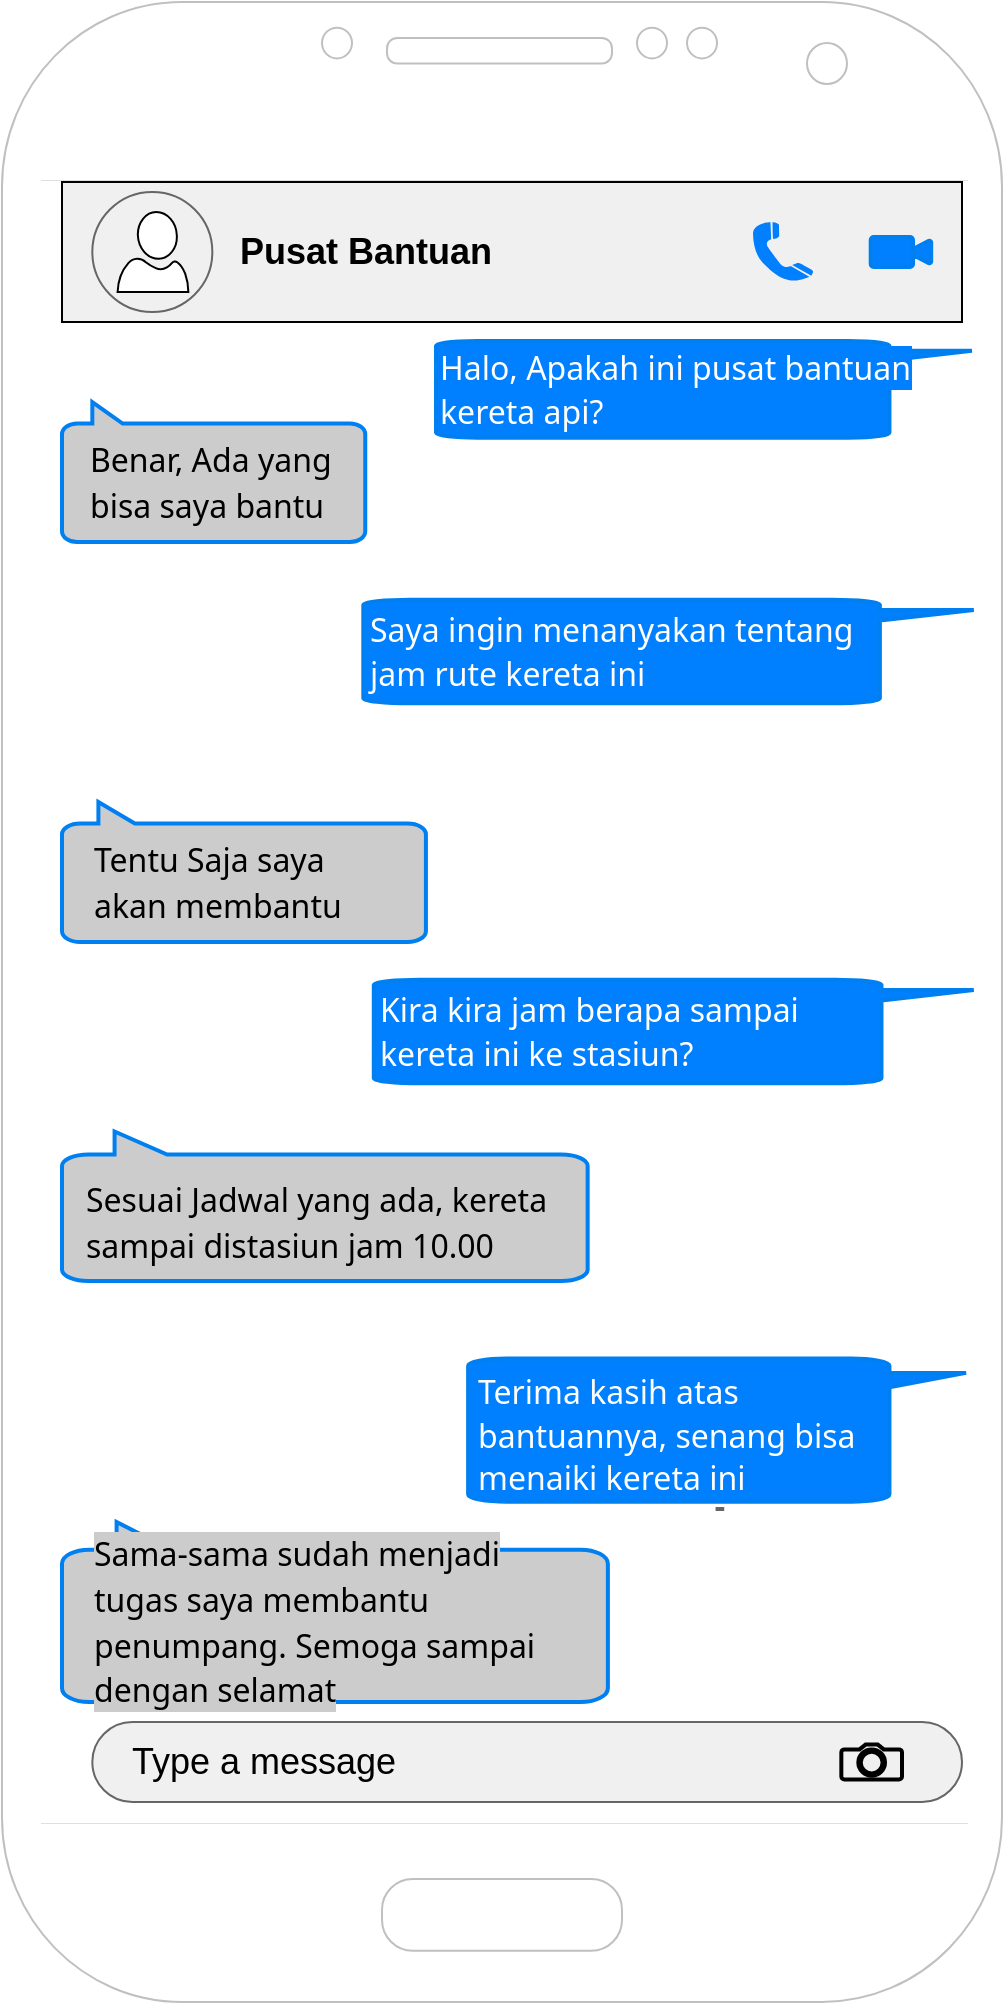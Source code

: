 <mxfile>
    <diagram id="XFmrAFkPOiRvbmgVfRLa" name="Page-1">
        <mxGraphModel dx="1523" dy="874" grid="1" gridSize="10" guides="1" tooltips="1" connect="1" arrows="1" fold="1" page="1" pageScale="1" pageWidth="850" pageHeight="1100" math="0" shadow="0">
            <root>
                <mxCell id="0"/>
                <mxCell id="1" parent="0"/>
                <mxCell id="2" value="" style="verticalLabelPosition=bottom;verticalAlign=top;html=1;shadow=0;dashed=0;strokeWidth=1;shape=mxgraph.android.phone2;strokeColor=#c0c0c0;" vertex="1" parent="1">
                    <mxGeometry x="170" y="20" width="500" height="1000" as="geometry"/>
                </mxCell>
                <mxCell id="3" value="" style="group" vertex="1" connectable="0" parent="1">
                    <mxGeometry x="200" y="110" width="465" height="820" as="geometry"/>
                </mxCell>
                <mxCell id="4" value="" style="rounded=0;whiteSpace=wrap;html=1;strokeColor=#FFFFFF;fontSize=17;fontColor=#666666;fillColor=#FFFFFF;" vertex="1" parent="3">
                    <mxGeometry x="-10.109" width="465" height="820" as="geometry"/>
                </mxCell>
                <mxCell id="33" value="&lt;font color=&quot;#666666&quot; style=&quot;font-size: 17px;&quot;&gt;&lt;b&gt;-&lt;/b&gt;&lt;/font&gt;" style="text;align=center;html=1;verticalAlign=middle;whiteSpace=wrap;rounded=0;fillColor=none;gradientColor=none;fontColor=#000000;" vertex="1" parent="3">
                    <mxGeometry x="311.685" y="649.167" width="33.696" height="27.333" as="geometry"/>
                </mxCell>
                <mxCell id="73" value="" style="rounded=0;whiteSpace=wrap;html=1;fillColor=#f0f0f0;" vertex="1" parent="3">
                    <mxGeometry width="450" height="70" as="geometry"/>
                </mxCell>
                <mxCell id="74" value="" style="shape=mxgraph.signs.tech.telephone_3;html=1;pointerEvents=1;fillColor=#007FFF;strokeColor=none;verticalLabelPosition=bottom;verticalAlign=top;align=center;" vertex="1" parent="3">
                    <mxGeometry x="345.384" y="20" width="30.326" height="30" as="geometry"/>
                </mxCell>
                <mxCell id="75" value="" style="html=1;verticalLabelPosition=bottom;align=center;labelBackgroundColor=#ffffff;verticalAlign=top;strokeWidth=2;strokeColor=#0080F0;shadow=0;dashed=0;shape=mxgraph.ios7.icons.video_conversation;fillColor=#007FFF;" vertex="1" parent="3">
                    <mxGeometry x="404.348" y="27.5" width="30.326" height="15" as="geometry"/>
                </mxCell>
                <mxCell id="77" value="&lt;font color=&quot;#000000&quot;&gt;&lt;span style=&quot;font-size: 18px;&quot;&gt;&lt;b&gt;Pusat Bantuan&lt;/b&gt;&lt;/span&gt;&lt;/font&gt;" style="text;strokeColor=none;align=center;fillColor=none;html=1;verticalAlign=middle;whiteSpace=wrap;rounded=0;" vertex="1" parent="3">
                    <mxGeometry x="65.707" y="20" width="171.848" height="30" as="geometry"/>
                </mxCell>
                <mxCell id="79" value="" style="ellipse;whiteSpace=wrap;html=1;aspect=fixed;fontSize=18;fontColor=#000000;fillColor=#F0F0F0;strokeColor=#666666;gradientColor=none;" vertex="1" parent="3">
                    <mxGeometry x="15.163" y="5" width="60" height="60" as="geometry"/>
                </mxCell>
                <mxCell id="80" value="" style="verticalLabelPosition=bottom;html=1;verticalAlign=top;align=center;shape=mxgraph.azure.user;fontSize=18;" vertex="1" parent="3">
                    <mxGeometry x="27.799" y="15" width="35.38" height="40" as="geometry"/>
                </mxCell>
                <mxCell id="84" value="" style="rounded=1;whiteSpace=wrap;html=1;strokeColor=#666666;fontSize=18;fontColor=#000000;fillColor=#F0F0F0;gradientColor=none;arcSize=50;" vertex="1" parent="3">
                    <mxGeometry x="15.16" y="770" width="434.84" height="40" as="geometry"/>
                </mxCell>
                <mxCell id="85" value="&lt;font color=&quot;#000000&quot;&gt;&lt;span style=&quot;font-size: 18px;&quot;&gt;Type a message&lt;/span&gt;&lt;/font&gt;" style="text;strokeColor=none;align=center;fillColor=none;html=1;verticalAlign=middle;whiteSpace=wrap;rounded=0;" vertex="1" parent="3">
                    <mxGeometry x="15.163" y="775" width="171.848" height="30" as="geometry"/>
                </mxCell>
                <mxCell id="86" value="" style="html=1;verticalLabelPosition=bottom;align=center;labelBackgroundColor=#ffffff;verticalAlign=top;strokeWidth=2;strokeColor=#000000;shadow=0;dashed=0;shape=mxgraph.ios7.icons.camera;rounded=1;fontSize=18;fontColor=#000000;fillColor=#F0F0F0;gradientColor=none;" vertex="1" parent="3">
                    <mxGeometry x="389.672" y="781.3" width="30.326" height="17.4" as="geometry"/>
                </mxCell>
                <mxCell id="87" value="" style="html=1;verticalLabelPosition=bottom;align=center;labelBackgroundColor=#ffffff;verticalAlign=top;strokeWidth=2;strokeColor=#0080F0;shadow=0;dashed=0;shape=mxgraph.ios7.icons.message;rounded=1;fontSize=18;fontColor=#000000;fillColor=#007FFF;gradientColor=none;rotation=-90;" vertex="1" parent="3">
                    <mxGeometry x="296.81" y="-30.31" width="48.33" height="267.94" as="geometry"/>
                </mxCell>
                <mxCell id="88" value="&lt;span style=&quot;font-family: Söhne, ui-sans-serif, system-ui, -apple-system, &amp;quot;Segoe UI&amp;quot;, Roboto, Ubuntu, Cantarell, &amp;quot;Noto Sans&amp;quot;, sans-serif, &amp;quot;Helvetica Neue&amp;quot;, Arial, &amp;quot;Apple Color Emoji&amp;quot;, &amp;quot;Segoe UI Emoji&amp;quot;, &amp;quot;Segoe UI Symbol&amp;quot;, &amp;quot;Noto Color Emoji&amp;quot;; font-size: 16px; background-color: rgb(0, 127, 255);&quot;&gt;&lt;font color=&quot;#ffffff&quot;&gt;Halo, Apakah ini pusat bantuan kereta api?&lt;/font&gt;&lt;/span&gt;" style="text;strokeColor=none;align=left;fillColor=none;html=1;verticalAlign=middle;whiteSpace=wrap;rounded=0;fontSize=18;fontColor=#000000;" vertex="1" parent="3">
                    <mxGeometry x="187.015" y="55.04" width="247.663" height="97.25" as="geometry"/>
                </mxCell>
                <mxCell id="98" value="" style="html=1;verticalLabelPosition=bottom;align=center;labelBackgroundColor=#ffffff;verticalAlign=top;strokeWidth=2;strokeColor=#0080F0;shadow=0;dashed=0;shape=mxgraph.ios7.icons.message;rounded=1;fontSize=18;fontColor=#FFFFFF;fillColor=#CCCCCC;gradientColor=none;rotation=-180;" vertex="1" parent="3">
                    <mxGeometry y="110" width="151.63" height="70" as="geometry"/>
                </mxCell>
                <mxCell id="99" value="&lt;div style=&quot;text-align: start;&quot;&gt;&lt;font face=&quot;Söhne, ui-sans-serif, system-ui, -apple-system, Segoe UI, Roboto, Ubuntu, Cantarell, Noto Sans, sans-serif, Helvetica Neue, Arial, Apple Color Emoji, Segoe UI Emoji, Segoe UI Symbol, Noto Color Emoji&quot;&gt;&lt;span style=&quot;font-size: 16px; background-color: rgb(204, 204, 204);&quot;&gt;Benar, Ada yang bisa saya bantu&lt;/span&gt;&lt;/font&gt;&lt;/div&gt;" style="text;strokeColor=none;align=center;fillColor=none;html=1;verticalAlign=middle;whiteSpace=wrap;rounded=0;fontSize=18;fontColor=#000000;" vertex="1" parent="3">
                    <mxGeometry x="12.636" y="130" width="126.359" height="40" as="geometry"/>
                </mxCell>
                <mxCell id="101" value="" style="html=1;verticalLabelPosition=bottom;align=center;labelBackgroundColor=#ffffff;verticalAlign=top;strokeWidth=2;strokeColor=#0080F0;shadow=0;dashed=0;shape=mxgraph.ios7.icons.message;rounded=1;fontSize=18;fontColor=#000000;fillColor=#007FFF;gradientColor=none;rotation=-90;" vertex="1" parent="3">
                    <mxGeometry x="277.37" y="82.13" width="51.81" height="305.25" as="geometry"/>
                </mxCell>
                <mxCell id="103" value="&lt;span style=&quot;font-family: Söhne, ui-sans-serif, system-ui, -apple-system, &amp;quot;Segoe UI&amp;quot;, Roboto, Ubuntu, Cantarell, &amp;quot;Noto Sans&amp;quot;, sans-serif, &amp;quot;Helvetica Neue&amp;quot;, Arial, &amp;quot;Apple Color Emoji&amp;quot;, &amp;quot;Segoe UI Emoji&amp;quot;, &amp;quot;Segoe UI Symbol&amp;quot;, &amp;quot;Noto Color Emoji&amp;quot;; font-size: 16px; background-color: rgb(0, 127, 255);&quot;&gt;&lt;font color=&quot;#ffffff&quot;&gt;Saya ingin menanyakan tentang jam rute kereta ini&lt;/font&gt;&lt;/span&gt;" style="text;strokeColor=none;align=left;fillColor=none;html=1;verticalAlign=middle;whiteSpace=wrap;rounded=0;fontSize=18;fontColor=#000000;" vertex="1" parent="3">
                    <mxGeometry x="151.63" y="186.13" width="248.37" height="97.25" as="geometry"/>
                </mxCell>
                <mxCell id="105" value="" style="html=1;verticalLabelPosition=bottom;align=center;labelBackgroundColor=#ffffff;verticalAlign=top;strokeWidth=2;strokeColor=#0080F0;shadow=0;dashed=0;shape=mxgraph.ios7.icons.message;rounded=1;fontSize=18;fontColor=#FFFFFF;fillColor=#CCCCCC;gradientColor=none;rotation=-180;" vertex="1" parent="3">
                    <mxGeometry y="310" width="181.957" height="70" as="geometry"/>
                </mxCell>
                <mxCell id="107" value="&lt;div style=&quot;text-align: start;&quot;&gt;&lt;font face=&quot;Söhne, ui-sans-serif, system-ui, -apple-system, Segoe UI, Roboto, Ubuntu, Cantarell, Noto Sans, sans-serif, Helvetica Neue, Arial, Apple Color Emoji, Segoe UI Emoji, Segoe UI Symbol, Noto Color Emoji&quot;&gt;&lt;span style=&quot;font-size: 16px; background-color: rgb(204, 204, 204);&quot;&gt;Tentu Saja saya akan membantu&lt;/span&gt;&lt;/font&gt;&lt;/div&gt;" style="text;strokeColor=none;align=center;fillColor=none;html=1;verticalAlign=middle;whiteSpace=wrap;rounded=0;fontSize=18;fontColor=#000000;" vertex="1" parent="3">
                    <mxGeometry x="15.163" y="330" width="126.359" height="40" as="geometry"/>
                </mxCell>
                <mxCell id="108" value="" style="html=1;verticalLabelPosition=bottom;align=center;labelBackgroundColor=#ffffff;verticalAlign=top;strokeWidth=2;strokeColor=#0080F0;shadow=0;dashed=0;shape=mxgraph.ios7.icons.message;rounded=1;fontSize=18;fontColor=#000000;fillColor=#007FFF;gradientColor=none;rotation=-90;" vertex="1" parent="3">
                    <mxGeometry x="279.98" y="274.77" width="51.82" height="299.99" as="geometry"/>
                </mxCell>
                <mxCell id="109" value="&lt;span style=&quot;color: rgb(255, 255, 255); font-family: Söhne, ui-sans-serif, system-ui, -apple-system, &amp;quot;Segoe UI&amp;quot;, Roboto, Ubuntu, Cantarell, &amp;quot;Noto Sans&amp;quot;, sans-serif, &amp;quot;Helvetica Neue&amp;quot;, Arial, &amp;quot;Apple Color Emoji&amp;quot;, &amp;quot;Segoe UI Emoji&amp;quot;, &amp;quot;Segoe UI Symbol&amp;quot;, &amp;quot;Noto Color Emoji&amp;quot;; font-size: 16px; background-color: rgb(0, 127, 255);&quot;&gt;Kira kira jam berapa sampai kereta ini ke stasiun?&lt;/span&gt;" style="text;strokeColor=none;align=left;fillColor=none;html=1;verticalAlign=middle;whiteSpace=wrap;rounded=0;fontSize=18;fontColor=#000000;" vertex="1" parent="3">
                    <mxGeometry x="156.685" y="374.76" width="262.826" height="100" as="geometry"/>
                </mxCell>
                <mxCell id="110" value="" style="html=1;verticalLabelPosition=bottom;align=center;labelBackgroundColor=#ffffff;verticalAlign=top;strokeWidth=2;strokeColor=#0080F0;shadow=0;dashed=0;shape=mxgraph.ios7.icons.message;rounded=1;fontSize=18;fontColor=#FFFFFF;fillColor=#CCCCCC;gradientColor=none;rotation=-180;" vertex="1" parent="3">
                    <mxGeometry y="474.76" width="262.826" height="74.76" as="geometry"/>
                </mxCell>
                <mxCell id="111" value="&lt;div style=&quot;text-align: start;&quot;&gt;&lt;font face=&quot;Söhne, ui-sans-serif, system-ui, -apple-system, Segoe UI, Roboto, Ubuntu, Cantarell, Noto Sans, sans-serif, Helvetica Neue, Arial, Apple Color Emoji, Segoe UI Emoji, Segoe UI Symbol, Noto Color Emoji&quot;&gt;&lt;span style=&quot;font-size: 16px; background-color: rgb(204, 204, 204);&quot;&gt;Sesuai Jadwal yang ada, kereta sampai distasiun jam 10.00&lt;/span&gt;&lt;/font&gt;&lt;/div&gt;" style="text;strokeColor=none;align=center;fillColor=none;html=1;verticalAlign=middle;whiteSpace=wrap;rounded=0;fontSize=18;fontColor=#000000;" vertex="1" parent="3">
                    <mxGeometry x="11.372" y="500" width="240.082" height="40" as="geometry"/>
                </mxCell>
                <mxCell id="102" value="" style="html=1;verticalLabelPosition=bottom;align=center;labelBackgroundColor=#ffffff;verticalAlign=top;strokeWidth=2;strokeColor=#0080F0;shadow=0;dashed=0;shape=mxgraph.ios7.icons.message;rounded=1;fontSize=18;fontColor=#000000;fillColor=#007FFF;gradientColor=none;rotation=-90;" vertex="1" parent="3">
                    <mxGeometry x="291.75" y="499.59" width="71.59" height="248.97" as="geometry"/>
                </mxCell>
                <mxCell id="112" value="&lt;span style=&quot;color: rgb(255, 255, 255); font-family: Söhne, ui-sans-serif, system-ui, -apple-system, &amp;quot;Segoe UI&amp;quot;, Roboto, Ubuntu, Cantarell, &amp;quot;Noto Sans&amp;quot;, sans-serif, &amp;quot;Helvetica Neue&amp;quot;, Arial, &amp;quot;Apple Color Emoji&amp;quot;, &amp;quot;Segoe UI Emoji&amp;quot;, &amp;quot;Segoe UI Symbol&amp;quot;, &amp;quot;Noto Color Emoji&amp;quot;; font-size: 16px; background-color: rgb(0, 127, 255);&quot;&gt;Terima kasih atas bantuannya, senang bisa menaiki kereta ini&lt;/span&gt;" style="text;strokeColor=none;align=left;fillColor=none;html=1;verticalAlign=middle;whiteSpace=wrap;rounded=0;fontSize=18;fontColor=#000000;" vertex="1" parent="3">
                    <mxGeometry x="205.66" y="576.5" width="214.34" height="100" as="geometry"/>
                </mxCell>
                <mxCell id="106" value="" style="html=1;verticalLabelPosition=bottom;align=center;labelBackgroundColor=#ffffff;verticalAlign=top;strokeWidth=2;strokeColor=#0080F0;shadow=0;dashed=0;shape=mxgraph.ios7.icons.message;rounded=1;fontSize=18;fontColor=#FFFFFF;fillColor=#CCCCCC;gradientColor=none;rotation=-180;" vertex="1" parent="3">
                    <mxGeometry y="670" width="272.935" height="90" as="geometry"/>
                </mxCell>
                <mxCell id="113" value="&lt;div style=&quot;text-align: start;&quot;&gt;&lt;font face=&quot;Söhne, ui-sans-serif, system-ui, -apple-system, Segoe UI, Roboto, Ubuntu, Cantarell, Noto Sans, sans-serif, Helvetica Neue, Arial, Apple Color Emoji, Segoe UI Emoji, Segoe UI Symbol, Noto Color Emoji&quot;&gt;&lt;span style=&quot;font-size: 16px; background-color: rgb(204, 204, 204);&quot;&gt;Sama-sama sudah menjadi tugas saya membantu penumpang. Semoga sampai dengan selamat&lt;/span&gt;&lt;/font&gt;&lt;/div&gt;" style="text;strokeColor=none;align=center;fillColor=none;html=1;verticalAlign=middle;whiteSpace=wrap;rounded=0;fontSize=18;fontColor=#000000;" vertex="1" parent="3">
                    <mxGeometry x="15.163" y="700" width="240.082" height="40" as="geometry"/>
                </mxCell>
            </root>
        </mxGraphModel>
    </diagram>
</mxfile>